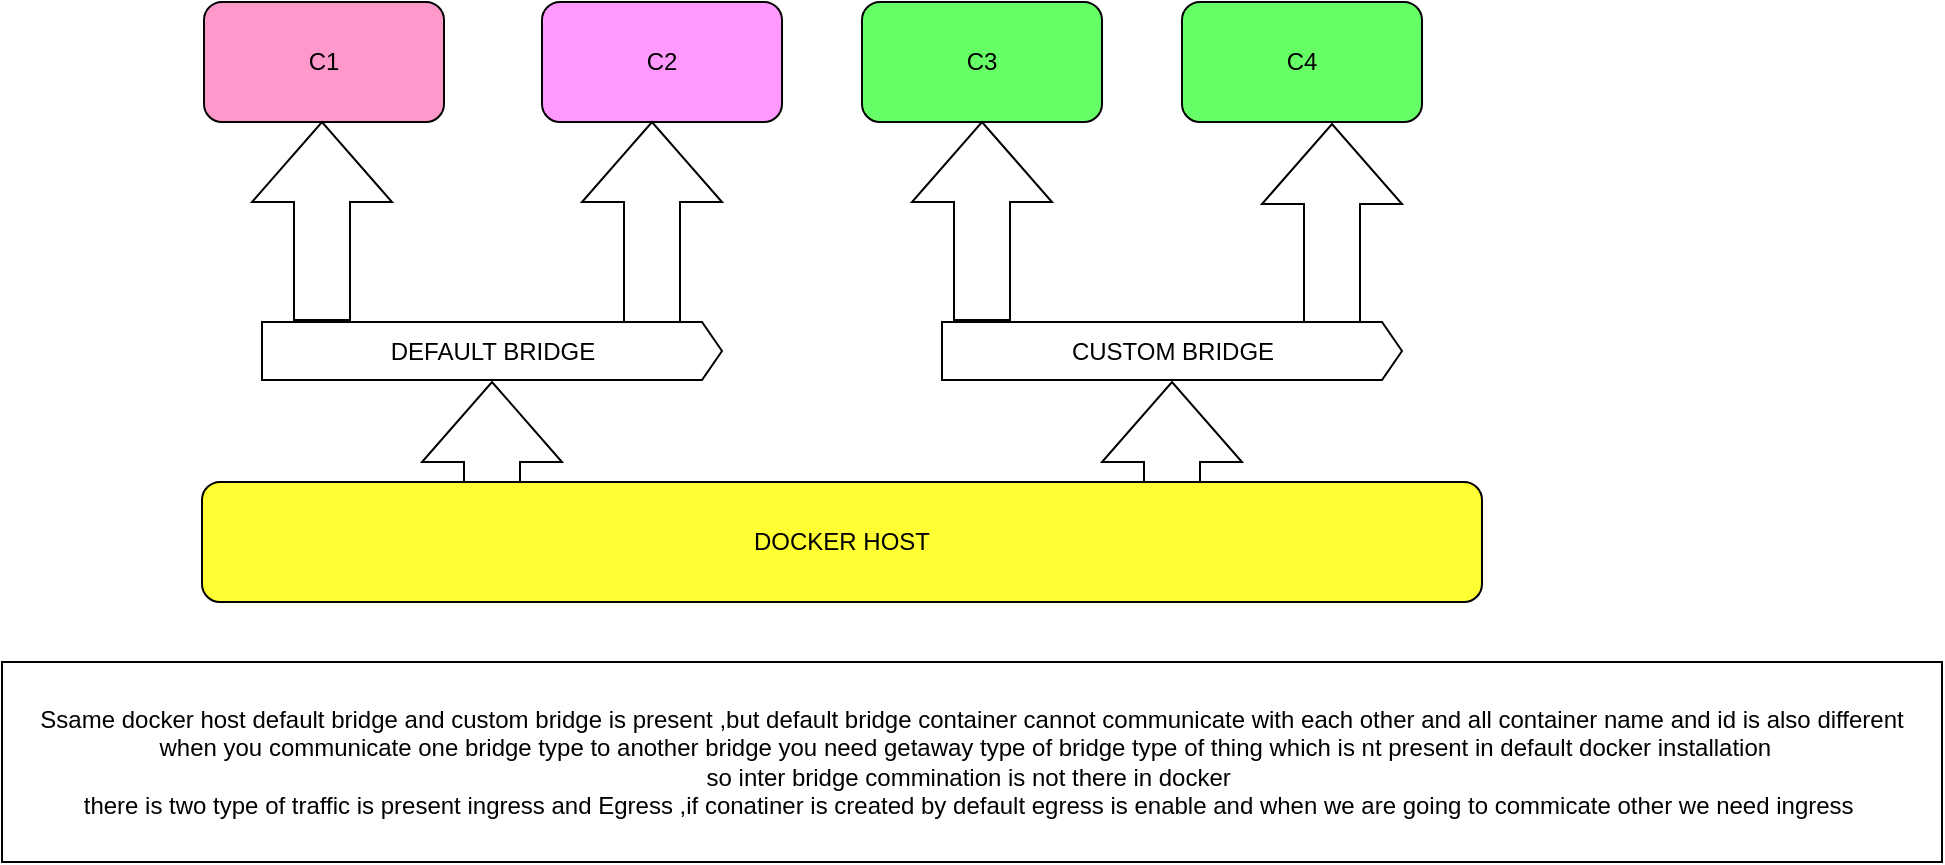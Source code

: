 <mxfile version="14.8.0" type="github">
  <diagram id="ARPfZMtG6QDZ4UYK4seX" name="Page-1">
    <mxGraphModel dx="1108" dy="482" grid="1" gridSize="10" guides="1" tooltips="1" connect="1" arrows="1" fold="1" page="1" pageScale="1" pageWidth="850" pageHeight="1100" math="0" shadow="0">
      <root>
        <mxCell id="0" />
        <mxCell id="1" parent="0" />
        <mxCell id="C-RcsurLFX-HX0ncA2-l-1" value="DOCKER HOST" style="rounded=1;whiteSpace=wrap;html=1;fillColor=#FFFF33;" vertex="1" parent="1">
          <mxGeometry x="110" y="360" width="640" height="60" as="geometry" />
        </mxCell>
        <mxCell id="C-RcsurLFX-HX0ncA2-l-2" value="C1" style="rounded=1;whiteSpace=wrap;html=1;fillColor=#FF99CC;" vertex="1" parent="1">
          <mxGeometry x="111" y="120" width="120" height="60" as="geometry" />
        </mxCell>
        <mxCell id="C-RcsurLFX-HX0ncA2-l-3" value="C2" style="rounded=1;whiteSpace=wrap;html=1;fillColor=#FF99FF;" vertex="1" parent="1">
          <mxGeometry x="280" y="120" width="120" height="60" as="geometry" />
        </mxCell>
        <mxCell id="C-RcsurLFX-HX0ncA2-l-4" value="" style="html=1;shadow=0;dashed=0;align=center;verticalAlign=middle;shape=mxgraph.arrows2.arrow;dy=0.6;dx=40;direction=north;notch=0;" vertex="1" parent="1">
          <mxGeometry x="135" y="180" width="70" height="99" as="geometry" />
        </mxCell>
        <mxCell id="C-RcsurLFX-HX0ncA2-l-5" value="" style="html=1;shadow=0;dashed=0;align=center;verticalAlign=middle;shape=mxgraph.arrows2.arrow;dy=0.6;dx=40;direction=north;notch=0;" vertex="1" parent="1">
          <mxGeometry x="300" y="180" width="70" height="100" as="geometry" />
        </mxCell>
        <mxCell id="C-RcsurLFX-HX0ncA2-l-6" value="DEFAULT BRIDGE" style="html=1;shadow=0;dashed=0;align=center;verticalAlign=middle;shape=mxgraph.arrows2.arrow;dy=0;dx=10;notch=0;" vertex="1" parent="1">
          <mxGeometry x="140" y="280" width="230" height="29" as="geometry" />
        </mxCell>
        <mxCell id="C-RcsurLFX-HX0ncA2-l-7" value="" style="html=1;shadow=0;dashed=0;align=center;verticalAlign=middle;shape=mxgraph.arrows2.arrow;dy=0.6;dx=40;direction=north;notch=0;" vertex="1" parent="1">
          <mxGeometry x="220" y="310" width="70" height="50" as="geometry" />
        </mxCell>
        <mxCell id="C-RcsurLFX-HX0ncA2-l-8" value="C3" style="rounded=1;whiteSpace=wrap;html=1;fillColor=#66FF66;" vertex="1" parent="1">
          <mxGeometry x="440" y="120" width="120" height="60" as="geometry" />
        </mxCell>
        <mxCell id="C-RcsurLFX-HX0ncA2-l-9" value="C4" style="rounded=1;whiteSpace=wrap;html=1;fillColor=#66FF66;" vertex="1" parent="1">
          <mxGeometry x="600" y="120" width="120" height="60" as="geometry" />
        </mxCell>
        <mxCell id="C-RcsurLFX-HX0ncA2-l-10" value="" style="html=1;shadow=0;dashed=0;align=center;verticalAlign=middle;shape=mxgraph.arrows2.arrow;dy=0.6;dx=40;direction=north;notch=0;" vertex="1" parent="1">
          <mxGeometry x="465" y="180" width="70" height="99" as="geometry" />
        </mxCell>
        <mxCell id="C-RcsurLFX-HX0ncA2-l-11" value="" style="html=1;shadow=0;dashed=0;align=center;verticalAlign=middle;shape=mxgraph.arrows2.arrow;dy=0.6;dx=40;direction=north;notch=0;" vertex="1" parent="1">
          <mxGeometry x="640" y="181" width="70" height="99" as="geometry" />
        </mxCell>
        <mxCell id="C-RcsurLFX-HX0ncA2-l-12" value="CUSTOM BRIDGE" style="html=1;shadow=0;dashed=0;align=center;verticalAlign=middle;shape=mxgraph.arrows2.arrow;dy=0;dx=10;notch=0;" vertex="1" parent="1">
          <mxGeometry x="480" y="280" width="230" height="29" as="geometry" />
        </mxCell>
        <mxCell id="C-RcsurLFX-HX0ncA2-l-13" value="" style="html=1;shadow=0;dashed=0;align=center;verticalAlign=middle;shape=mxgraph.arrows2.arrow;dy=0.6;dx=40;direction=north;notch=0;" vertex="1" parent="1">
          <mxGeometry x="560" y="310" width="70" height="50" as="geometry" />
        </mxCell>
        <mxCell id="C-RcsurLFX-HX0ncA2-l-14" value="&lt;span&gt;S&lt;/span&gt;same docker host default bridge and custom bridge is present ,but default bridge container&amp;nbsp;cannot communicate&amp;nbsp;with&amp;nbsp;each other and all container&amp;nbsp;name and id is also different&lt;br&gt;when you communicate one bridge type to another bridge you need getaway type of bridge type of thing which is nt present in default docker installation&amp;nbsp;&amp;nbsp;&lt;br&gt;so inter bridge commination is not there in docker&amp;nbsp;&lt;br&gt;there is two type of traffic is present ingress and Egress ,if conatiner is created by default egress is enable and when we are going to commicate other we need ingress&amp;nbsp;" style="rounded=0;whiteSpace=wrap;html=1;" vertex="1" parent="1">
          <mxGeometry x="10" y="450" width="970" height="100" as="geometry" />
        </mxCell>
      </root>
    </mxGraphModel>
  </diagram>
</mxfile>
